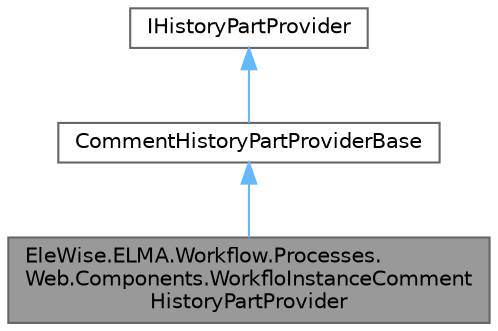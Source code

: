 digraph "EleWise.ELMA.Workflow.Processes.Web.Components.WorkfloInstanceCommentHistoryPartProvider"
{
 // LATEX_PDF_SIZE
  bgcolor="transparent";
  edge [fontname=Helvetica,fontsize=10,labelfontname=Helvetica,labelfontsize=10];
  node [fontname=Helvetica,fontsize=10,shape=box,height=0.2,width=0.4];
  Node1 [id="Node000001",label="EleWise.ELMA.Workflow.Processes.\lWeb.Components.WorkfloInstanceComment\lHistoryPartProvider",height=0.2,width=0.4,color="gray40", fillcolor="grey60", style="filled", fontcolor="black",tooltip=" "];
  Node2 -> Node1 [id="edge1_Node000001_Node000002",dir="back",color="steelblue1",style="solid",tooltip=" "];
  Node2 [id="Node000002",label="CommentHistoryPartProviderBase",height=0.2,width=0.4,color="gray40", fillcolor="white", style="filled",URL="$class_ele_wise_1_1_e_l_m_a_1_1_b_p_m_1_1_web_1_1_common_1_1_components_1_1_comment_history_part_provider_base.html",tooltip="Базовый провайдер для блока истории действий с объектом. Добавляет кнопку в панель и блок с отображен..."];
  Node3 -> Node2 [id="edge2_Node000002_Node000003",dir="back",color="steelblue1",style="solid",tooltip=" "];
  Node3 [id="Node000003",label="IHistoryPartProvider",height=0.2,width=0.4,color="gray40", fillcolor="white", style="filled",tooltip=" "];
}
